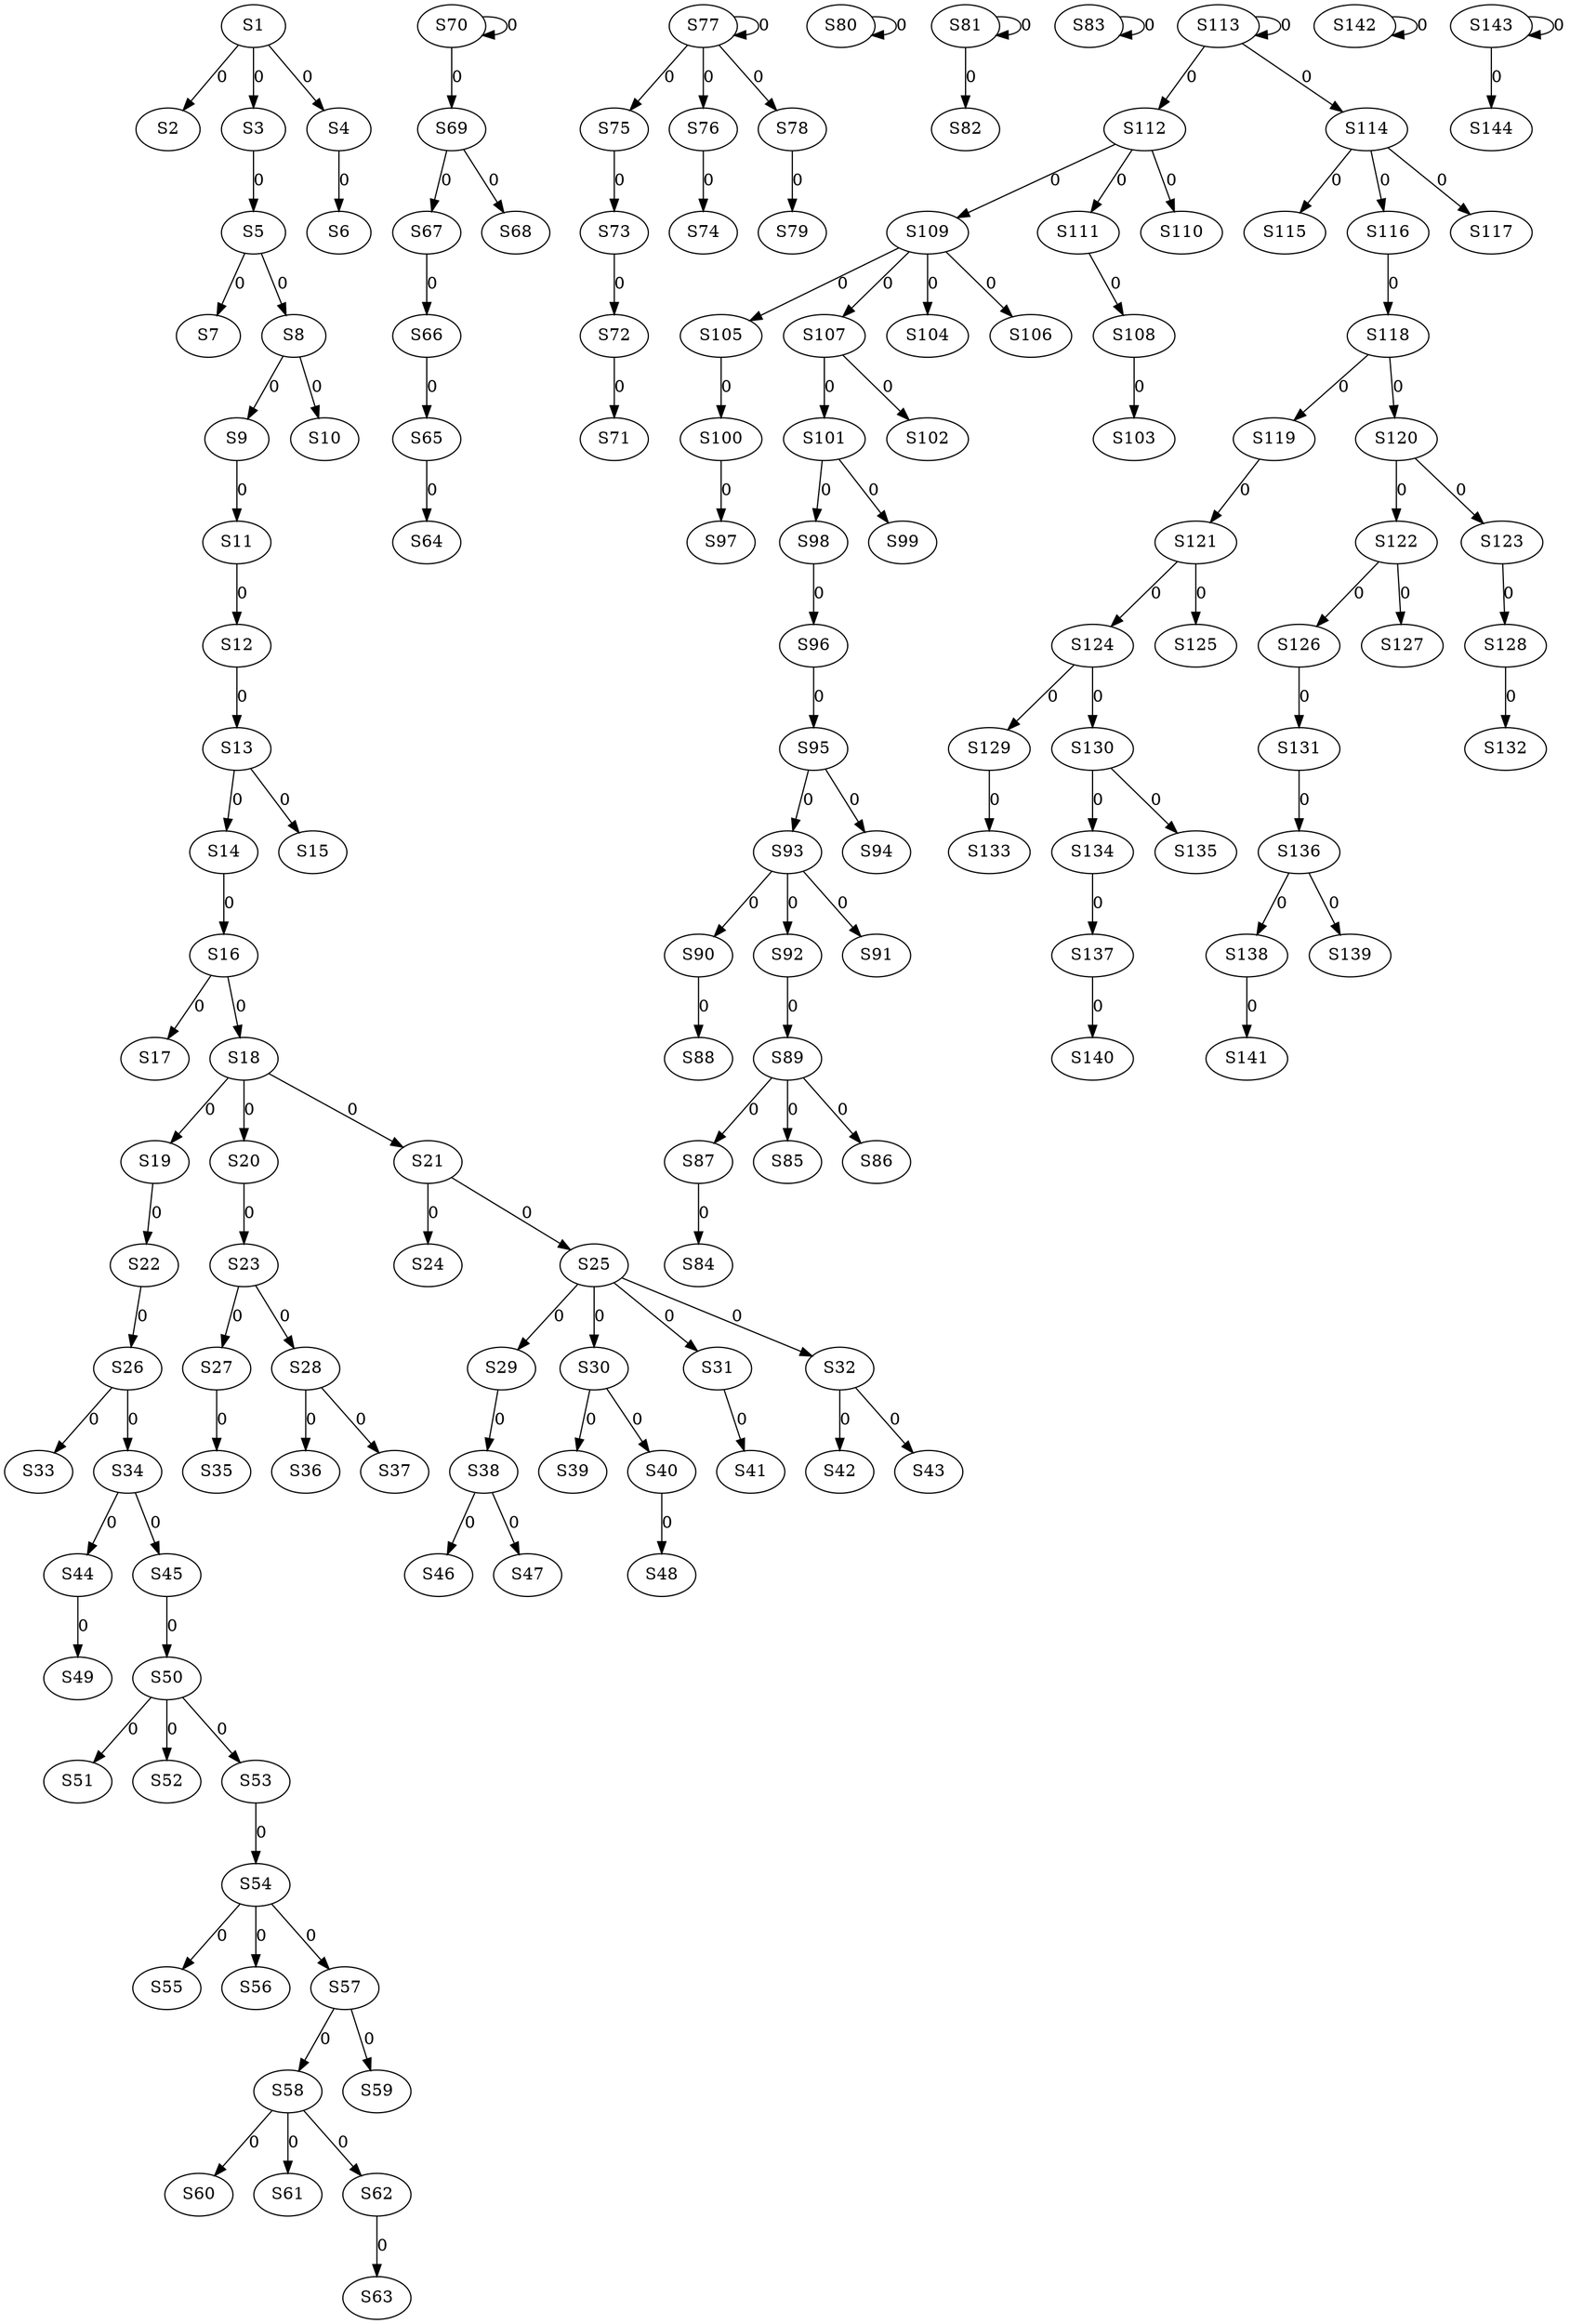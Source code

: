 strict digraph {
	S1 -> S2 [ label = 0 ];
	S1 -> S3 [ label = 0 ];
	S1 -> S4 [ label = 0 ];
	S3 -> S5 [ label = 0 ];
	S4 -> S6 [ label = 0 ];
	S5 -> S7 [ label = 0 ];
	S5 -> S8 [ label = 0 ];
	S8 -> S9 [ label = 0 ];
	S8 -> S10 [ label = 0 ];
	S9 -> S11 [ label = 0 ];
	S11 -> S12 [ label = 0 ];
	S12 -> S13 [ label = 0 ];
	S13 -> S14 [ label = 0 ];
	S13 -> S15 [ label = 0 ];
	S14 -> S16 [ label = 0 ];
	S16 -> S17 [ label = 0 ];
	S16 -> S18 [ label = 0 ];
	S18 -> S19 [ label = 0 ];
	S18 -> S20 [ label = 0 ];
	S18 -> S21 [ label = 0 ];
	S19 -> S22 [ label = 0 ];
	S20 -> S23 [ label = 0 ];
	S21 -> S24 [ label = 0 ];
	S21 -> S25 [ label = 0 ];
	S22 -> S26 [ label = 0 ];
	S23 -> S27 [ label = 0 ];
	S23 -> S28 [ label = 0 ];
	S25 -> S29 [ label = 0 ];
	S25 -> S30 [ label = 0 ];
	S25 -> S31 [ label = 0 ];
	S25 -> S32 [ label = 0 ];
	S26 -> S33 [ label = 0 ];
	S26 -> S34 [ label = 0 ];
	S27 -> S35 [ label = 0 ];
	S28 -> S36 [ label = 0 ];
	S28 -> S37 [ label = 0 ];
	S29 -> S38 [ label = 0 ];
	S30 -> S39 [ label = 0 ];
	S30 -> S40 [ label = 0 ];
	S31 -> S41 [ label = 0 ];
	S32 -> S42 [ label = 0 ];
	S32 -> S43 [ label = 0 ];
	S34 -> S44 [ label = 0 ];
	S34 -> S45 [ label = 0 ];
	S38 -> S46 [ label = 0 ];
	S38 -> S47 [ label = 0 ];
	S40 -> S48 [ label = 0 ];
	S44 -> S49 [ label = 0 ];
	S45 -> S50 [ label = 0 ];
	S50 -> S51 [ label = 0 ];
	S50 -> S52 [ label = 0 ];
	S50 -> S53 [ label = 0 ];
	S53 -> S54 [ label = 0 ];
	S54 -> S55 [ label = 0 ];
	S54 -> S56 [ label = 0 ];
	S54 -> S57 [ label = 0 ];
	S57 -> S58 [ label = 0 ];
	S57 -> S59 [ label = 0 ];
	S58 -> S60 [ label = 0 ];
	S58 -> S61 [ label = 0 ];
	S58 -> S62 [ label = 0 ];
	S62 -> S63 [ label = 0 ];
	S65 -> S64 [ label = 0 ];
	S66 -> S65 [ label = 0 ];
	S67 -> S66 [ label = 0 ];
	S69 -> S67 [ label = 0 ];
	S69 -> S68 [ label = 0 ];
	S70 -> S69 [ label = 0 ];
	S70 -> S70 [ label = 0 ];
	S72 -> S71 [ label = 0 ];
	S73 -> S72 [ label = 0 ];
	S75 -> S73 [ label = 0 ];
	S76 -> S74 [ label = 0 ];
	S77 -> S75 [ label = 0 ];
	S77 -> S76 [ label = 0 ];
	S77 -> S77 [ label = 0 ];
	S77 -> S78 [ label = 0 ];
	S78 -> S79 [ label = 0 ];
	S80 -> S80 [ label = 0 ];
	S81 -> S81 [ label = 0 ];
	S81 -> S82 [ label = 0 ];
	S83 -> S83 [ label = 0 ];
	S87 -> S84 [ label = 0 ];
	S89 -> S85 [ label = 0 ];
	S89 -> S86 [ label = 0 ];
	S89 -> S87 [ label = 0 ];
	S90 -> S88 [ label = 0 ];
	S92 -> S89 [ label = 0 ];
	S93 -> S90 [ label = 0 ];
	S93 -> S91 [ label = 0 ];
	S93 -> S92 [ label = 0 ];
	S95 -> S93 [ label = 0 ];
	S95 -> S94 [ label = 0 ];
	S96 -> S95 [ label = 0 ];
	S98 -> S96 [ label = 0 ];
	S100 -> S97 [ label = 0 ];
	S101 -> S98 [ label = 0 ];
	S101 -> S99 [ label = 0 ];
	S105 -> S100 [ label = 0 ];
	S107 -> S101 [ label = 0 ];
	S107 -> S102 [ label = 0 ];
	S108 -> S103 [ label = 0 ];
	S109 -> S104 [ label = 0 ];
	S109 -> S105 [ label = 0 ];
	S109 -> S106 [ label = 0 ];
	S109 -> S107 [ label = 0 ];
	S111 -> S108 [ label = 0 ];
	S112 -> S109 [ label = 0 ];
	S112 -> S110 [ label = 0 ];
	S112 -> S111 [ label = 0 ];
	S113 -> S112 [ label = 0 ];
	S113 -> S113 [ label = 0 ];
	S113 -> S114 [ label = 0 ];
	S114 -> S115 [ label = 0 ];
	S114 -> S116 [ label = 0 ];
	S114 -> S117 [ label = 0 ];
	S116 -> S118 [ label = 0 ];
	S118 -> S119 [ label = 0 ];
	S118 -> S120 [ label = 0 ];
	S119 -> S121 [ label = 0 ];
	S120 -> S122 [ label = 0 ];
	S120 -> S123 [ label = 0 ];
	S121 -> S124 [ label = 0 ];
	S121 -> S125 [ label = 0 ];
	S122 -> S126 [ label = 0 ];
	S122 -> S127 [ label = 0 ];
	S123 -> S128 [ label = 0 ];
	S124 -> S129 [ label = 0 ];
	S124 -> S130 [ label = 0 ];
	S126 -> S131 [ label = 0 ];
	S128 -> S132 [ label = 0 ];
	S129 -> S133 [ label = 0 ];
	S130 -> S134 [ label = 0 ];
	S130 -> S135 [ label = 0 ];
	S131 -> S136 [ label = 0 ];
	S134 -> S137 [ label = 0 ];
	S136 -> S138 [ label = 0 ];
	S136 -> S139 [ label = 0 ];
	S137 -> S140 [ label = 0 ];
	S138 -> S141 [ label = 0 ];
	S142 -> S142 [ label = 0 ];
	S143 -> S143 [ label = 0 ];
	S143 -> S144 [ label = 0 ];
}